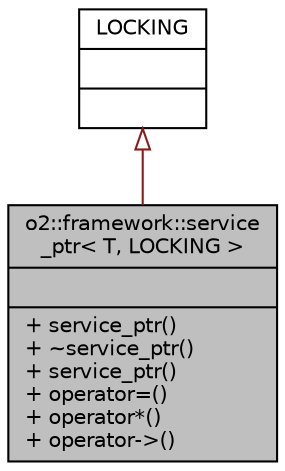 digraph "o2::framework::service_ptr&lt; T, LOCKING &gt;"
{
 // INTERACTIVE_SVG=YES
  bgcolor="transparent";
  edge [fontname="Helvetica",fontsize="10",labelfontname="Helvetica",labelfontsize="10"];
  node [fontname="Helvetica",fontsize="10",shape=record];
  Node0 [label="{o2::framework::service\l_ptr\< T, LOCKING \>\n||+ service_ptr()\l+ ~service_ptr()\l+ service_ptr()\l+ operator=()\l+ operator*()\l+ operator-\>()\l}",height=0.2,width=0.4,color="black", fillcolor="grey75", style="filled", fontcolor="black"];
  Node1 -> Node0 [dir="back",color="firebrick4",fontsize="10",style="solid",arrowtail="onormal",fontname="Helvetica"];
  Node1 [label="{LOCKING\n||}",height=0.2,width=0.4,color="black",URL="$dc/d40/classLOCKING.html"];
}
